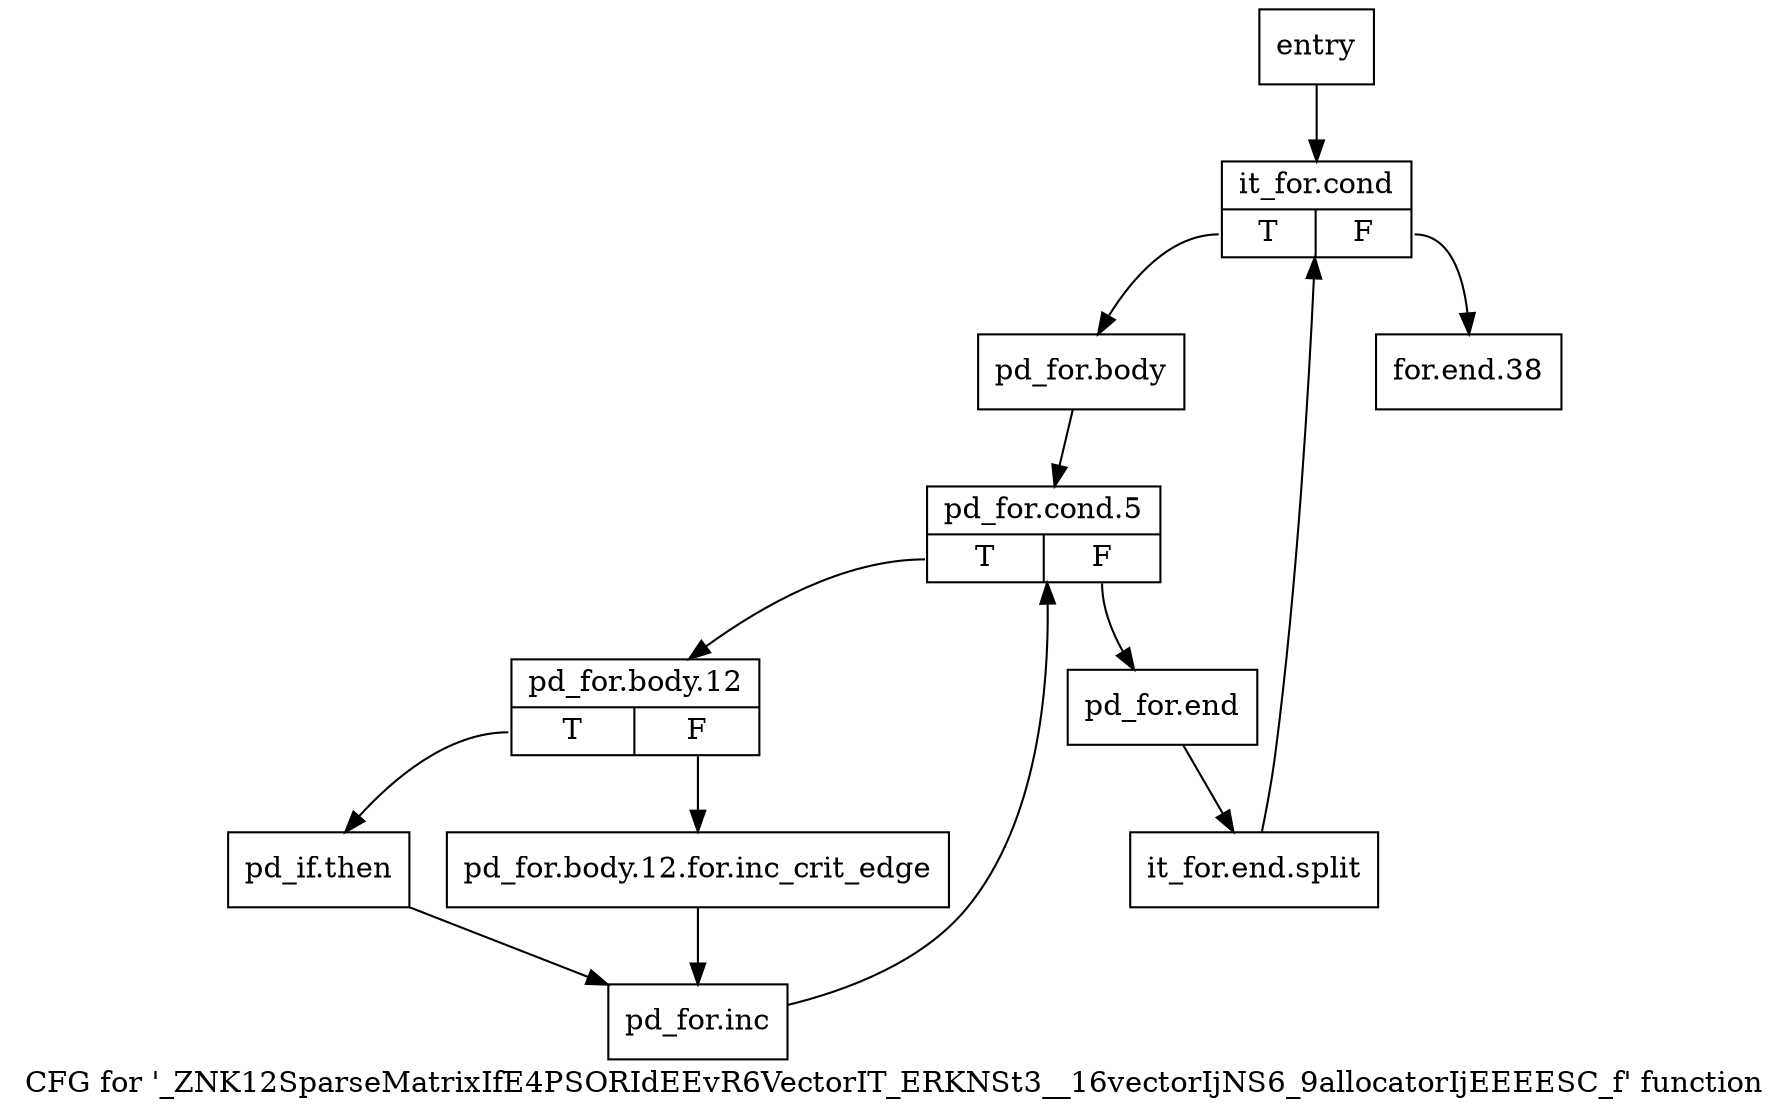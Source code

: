 digraph "CFG for '_ZNK12SparseMatrixIfE4PSORIdEEvR6VectorIT_ERKNSt3__16vectorIjNS6_9allocatorIjEEEESC_f' function" {
	label="CFG for '_ZNK12SparseMatrixIfE4PSORIdEEvR6VectorIT_ERKNSt3__16vectorIjNS6_9allocatorIjEEEESC_f' function";

	Node0x7263d50 [shape=record,label="{entry}"];
	Node0x7263d50 -> Node0x7263da0;
	Node0x7263da0 [shape=record,label="{it_for.cond|{<s0>T|<s1>F}}"];
	Node0x7263da0:s0 -> Node0x7263df0;
	Node0x7263da0:s1 -> Node0x7264020;
	Node0x7263df0 [shape=record,label="{pd_for.body}"];
	Node0x7263df0 -> Node0x7263e40;
	Node0x7263e40 [shape=record,label="{pd_for.cond.5|{<s0>T|<s1>F}}"];
	Node0x7263e40:s0 -> Node0x7263e90;
	Node0x7263e40:s1 -> Node0x7263fd0;
	Node0x7263e90 [shape=record,label="{pd_for.body.12|{<s0>T|<s1>F}}"];
	Node0x7263e90:s0 -> Node0x7263f30;
	Node0x7263e90:s1 -> Node0x7263ee0;
	Node0x7263ee0 [shape=record,label="{pd_for.body.12.for.inc_crit_edge}"];
	Node0x7263ee0 -> Node0x7263f80;
	Node0x7263f30 [shape=record,label="{pd_if.then}"];
	Node0x7263f30 -> Node0x7263f80;
	Node0x7263f80 [shape=record,label="{pd_for.inc}"];
	Node0x7263f80 -> Node0x7263e40;
	Node0x7263fd0 [shape=record,label="{pd_for.end}"];
	Node0x7263fd0 -> Node0xb202100;
	Node0xb202100 [shape=record,label="{it_for.end.split}"];
	Node0xb202100 -> Node0x7263da0;
	Node0x7264020 [shape=record,label="{for.end.38}"];
}
